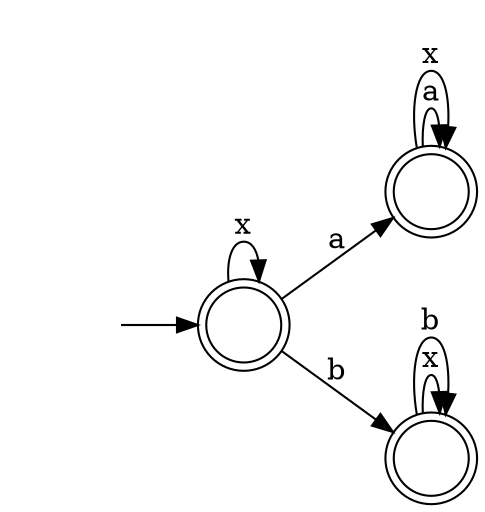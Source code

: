 digraph Automaton {
  rankdir = LR;
  0 [shape=doublecircle,label=""];
  0 -> 0 [label="a"]
  0 -> 0 [label="x"]
  1 [shape=doublecircle,label=""];
  1 -> 1 [label="x"]
  1 -> 1 [label="b"]
  2 [shape=doublecircle,label=""];
  initial [shape=plaintext,label=""];
  initial -> 2
  2 -> 0 [label="a"]
  2 -> 2 [label="x"]
  2 -> 1 [label="b"]
}
